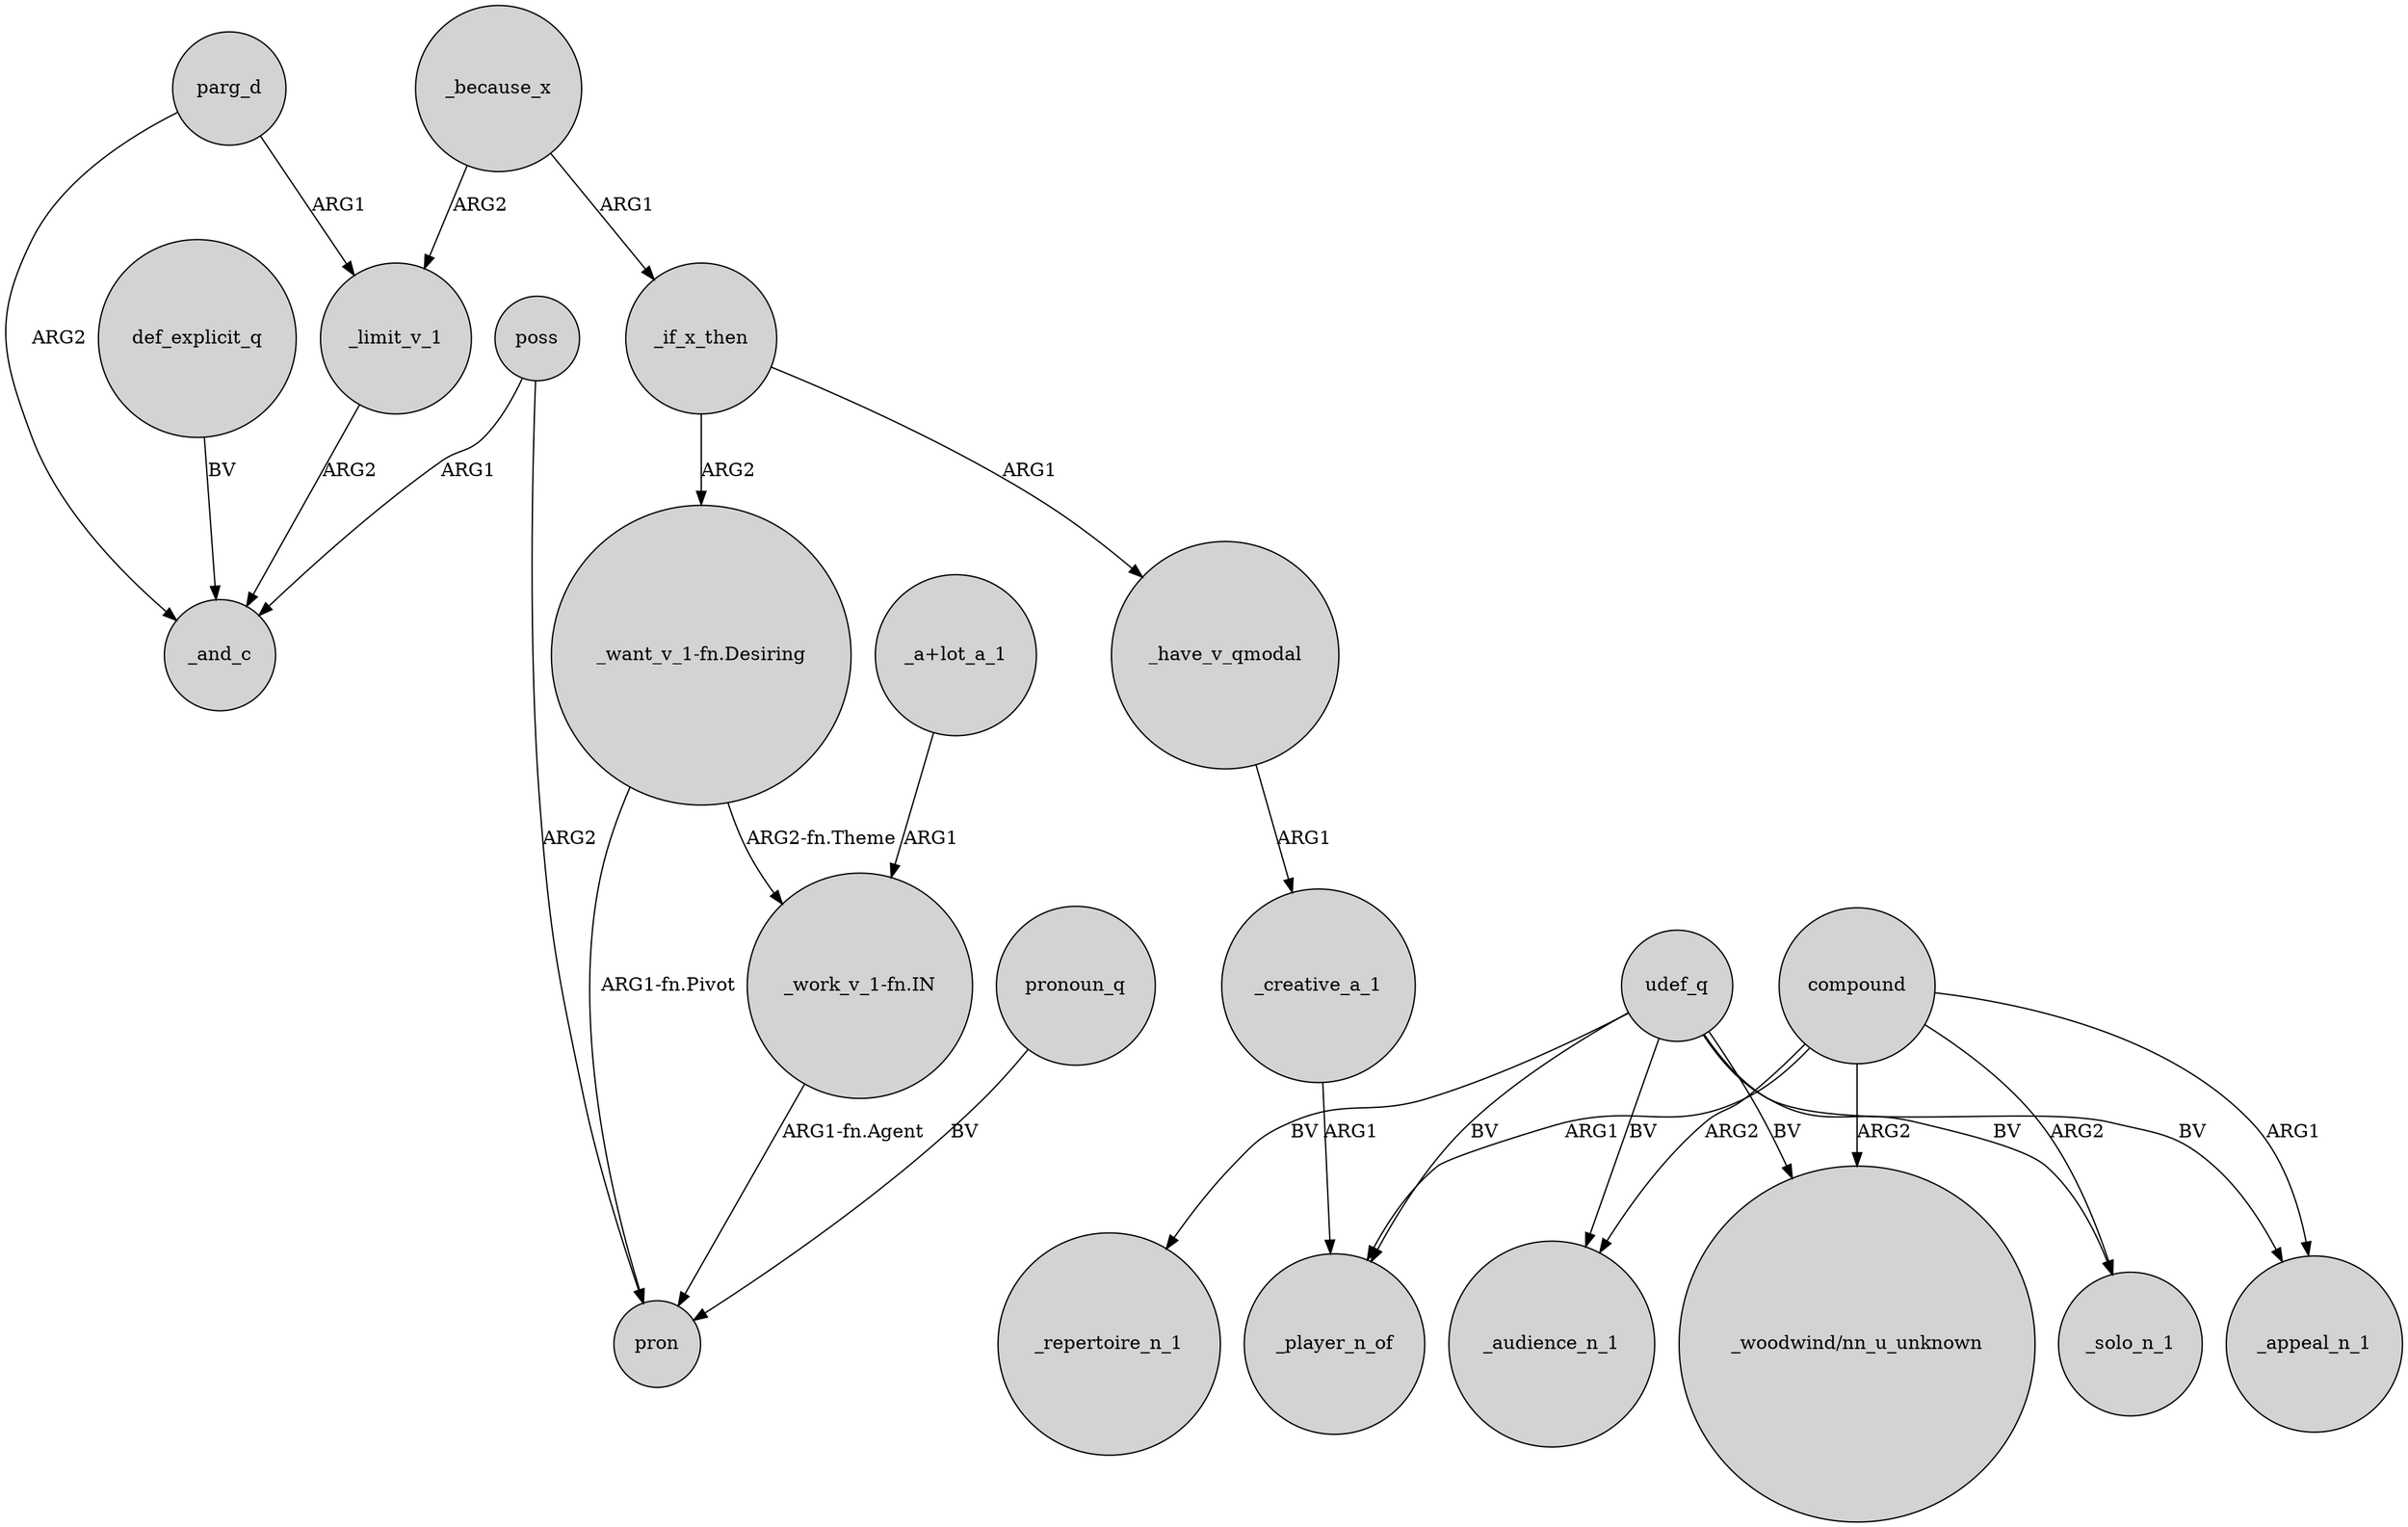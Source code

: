 digraph {
	node [shape=circle style=filled]
	parg_d -> _limit_v_1 [label=ARG1]
	"_want_v_1-fn.Desiring" -> "_work_v_1-fn.IN" [label="ARG2-fn.Theme"]
	_if_x_then -> "_want_v_1-fn.Desiring" [label=ARG2]
	"_a+lot_a_1" -> "_work_v_1-fn.IN" [label=ARG1]
	udef_q -> _audience_n_1 [label=BV]
	udef_q -> _solo_n_1 [label=BV]
	compound -> "_woodwind/nn_u_unknown" [label=ARG2]
	poss -> pron [label=ARG2]
	poss -> _and_c [label=ARG1]
	def_explicit_q -> _and_c [label=BV]
	udef_q -> _player_n_of [label=BV]
	_because_x -> _limit_v_1 [label=ARG2]
	compound -> _appeal_n_1 [label=ARG1]
	"_want_v_1-fn.Desiring" -> pron [label="ARG1-fn.Pivot"]
	udef_q -> _repertoire_n_1 [label=BV]
	_because_x -> _if_x_then [label=ARG1]
	parg_d -> _and_c [label=ARG2]
	_creative_a_1 -> _player_n_of [label=ARG1]
	pronoun_q -> pron [label=BV]
	_have_v_qmodal -> _creative_a_1 [label=ARG1]
	"_work_v_1-fn.IN" -> pron [label="ARG1-fn.Agent"]
	udef_q -> _appeal_n_1 [label=BV]
	compound -> _audience_n_1 [label=ARG2]
	compound -> _solo_n_1 [label=ARG2]
	compound -> _player_n_of [label=ARG1]
	udef_q -> "_woodwind/nn_u_unknown" [label=BV]
	_limit_v_1 -> _and_c [label=ARG2]
	_if_x_then -> _have_v_qmodal [label=ARG1]
}
